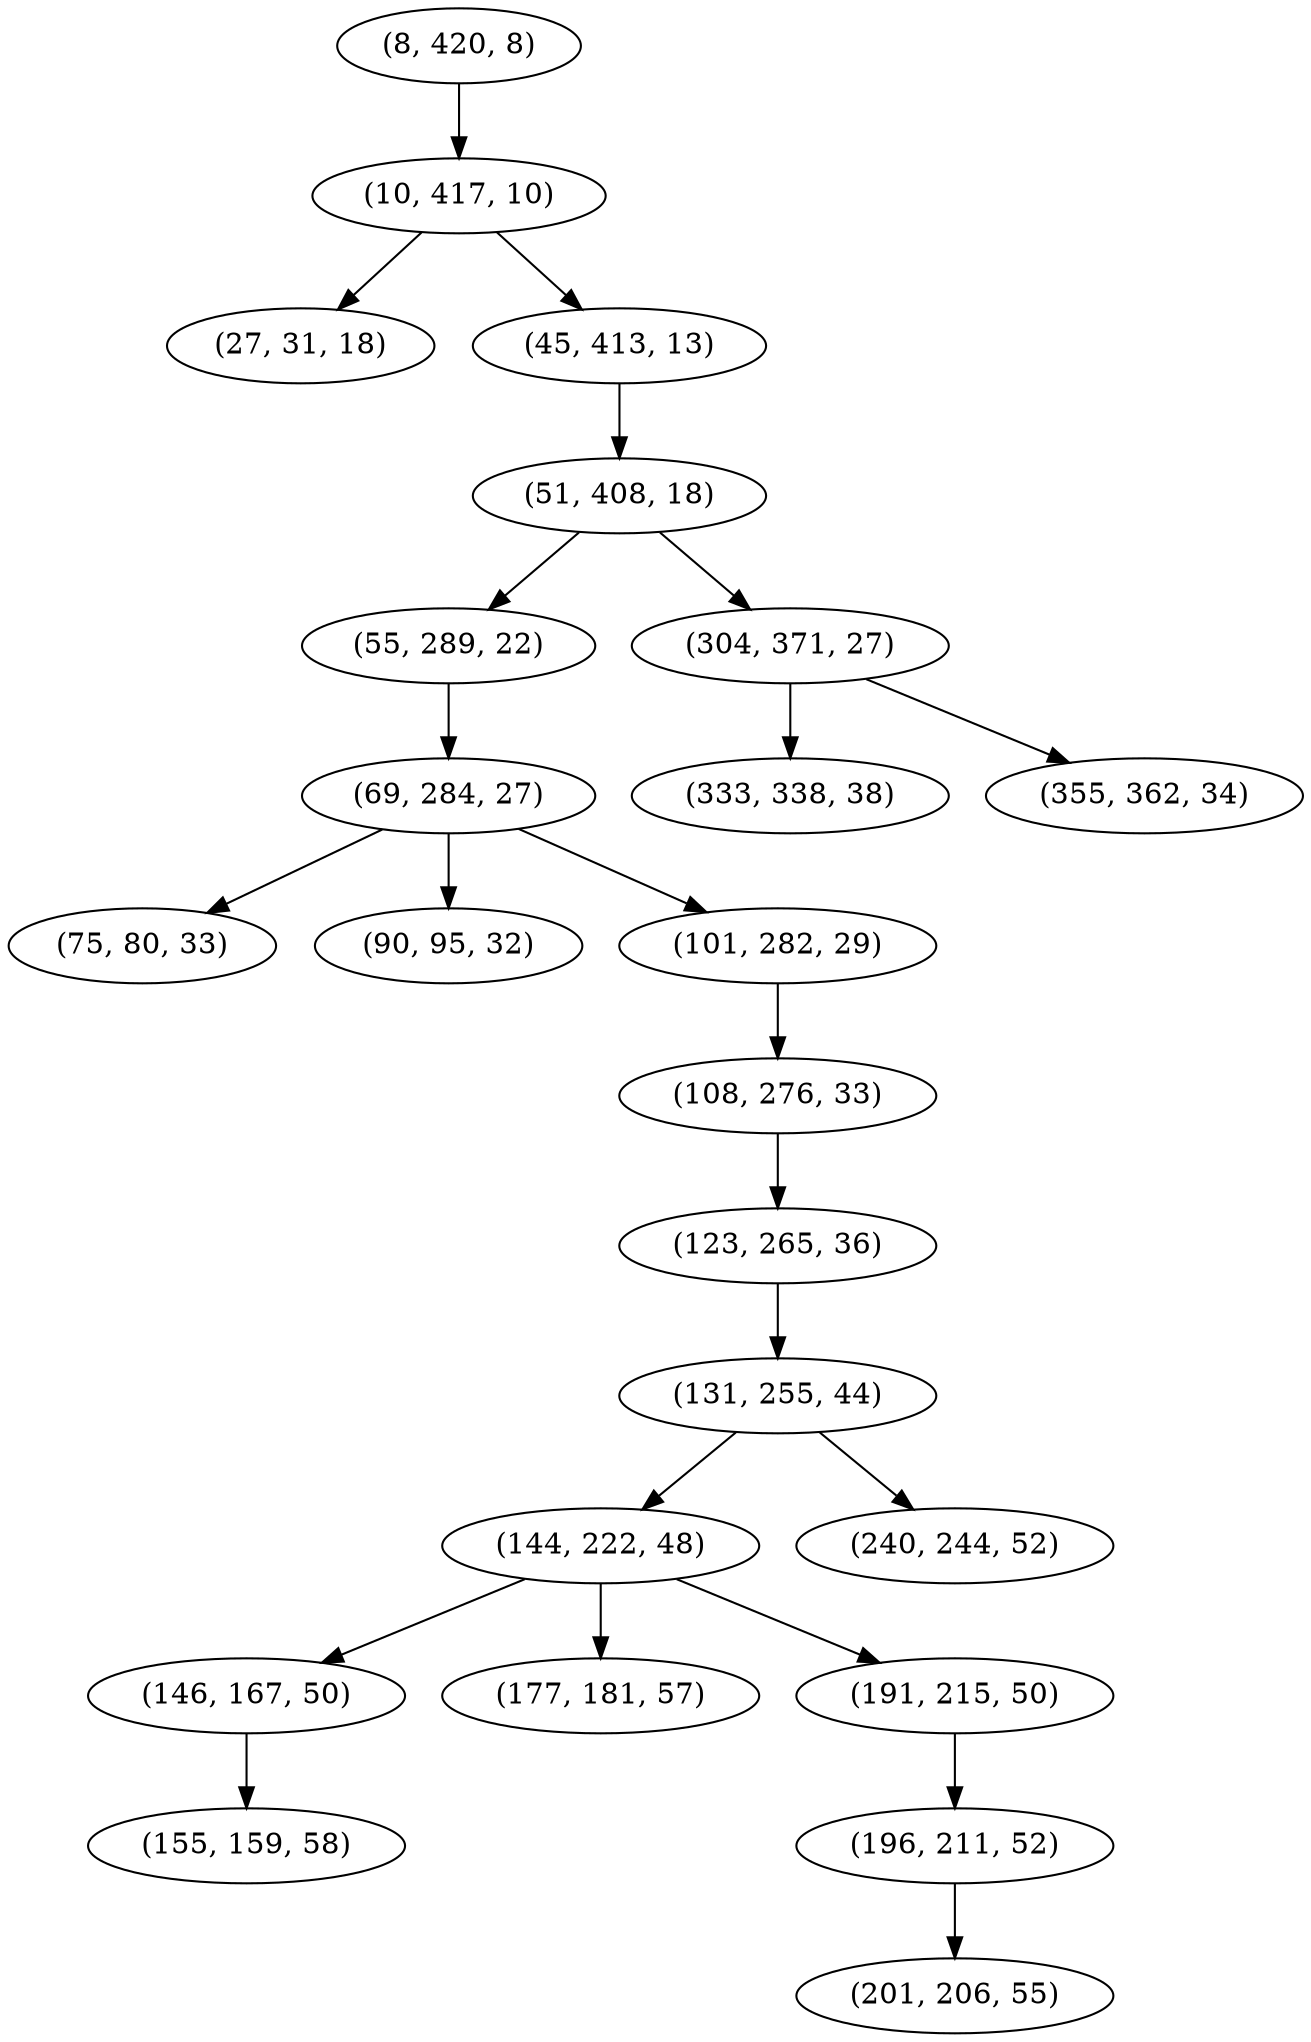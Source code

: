 digraph tree {
    "(8, 420, 8)";
    "(10, 417, 10)";
    "(27, 31, 18)";
    "(45, 413, 13)";
    "(51, 408, 18)";
    "(55, 289, 22)";
    "(69, 284, 27)";
    "(75, 80, 33)";
    "(90, 95, 32)";
    "(101, 282, 29)";
    "(108, 276, 33)";
    "(123, 265, 36)";
    "(131, 255, 44)";
    "(144, 222, 48)";
    "(146, 167, 50)";
    "(155, 159, 58)";
    "(177, 181, 57)";
    "(191, 215, 50)";
    "(196, 211, 52)";
    "(201, 206, 55)";
    "(240, 244, 52)";
    "(304, 371, 27)";
    "(333, 338, 38)";
    "(355, 362, 34)";
    "(8, 420, 8)" -> "(10, 417, 10)";
    "(10, 417, 10)" -> "(27, 31, 18)";
    "(10, 417, 10)" -> "(45, 413, 13)";
    "(45, 413, 13)" -> "(51, 408, 18)";
    "(51, 408, 18)" -> "(55, 289, 22)";
    "(51, 408, 18)" -> "(304, 371, 27)";
    "(55, 289, 22)" -> "(69, 284, 27)";
    "(69, 284, 27)" -> "(75, 80, 33)";
    "(69, 284, 27)" -> "(90, 95, 32)";
    "(69, 284, 27)" -> "(101, 282, 29)";
    "(101, 282, 29)" -> "(108, 276, 33)";
    "(108, 276, 33)" -> "(123, 265, 36)";
    "(123, 265, 36)" -> "(131, 255, 44)";
    "(131, 255, 44)" -> "(144, 222, 48)";
    "(131, 255, 44)" -> "(240, 244, 52)";
    "(144, 222, 48)" -> "(146, 167, 50)";
    "(144, 222, 48)" -> "(177, 181, 57)";
    "(144, 222, 48)" -> "(191, 215, 50)";
    "(146, 167, 50)" -> "(155, 159, 58)";
    "(191, 215, 50)" -> "(196, 211, 52)";
    "(196, 211, 52)" -> "(201, 206, 55)";
    "(304, 371, 27)" -> "(333, 338, 38)";
    "(304, 371, 27)" -> "(355, 362, 34)";
}
